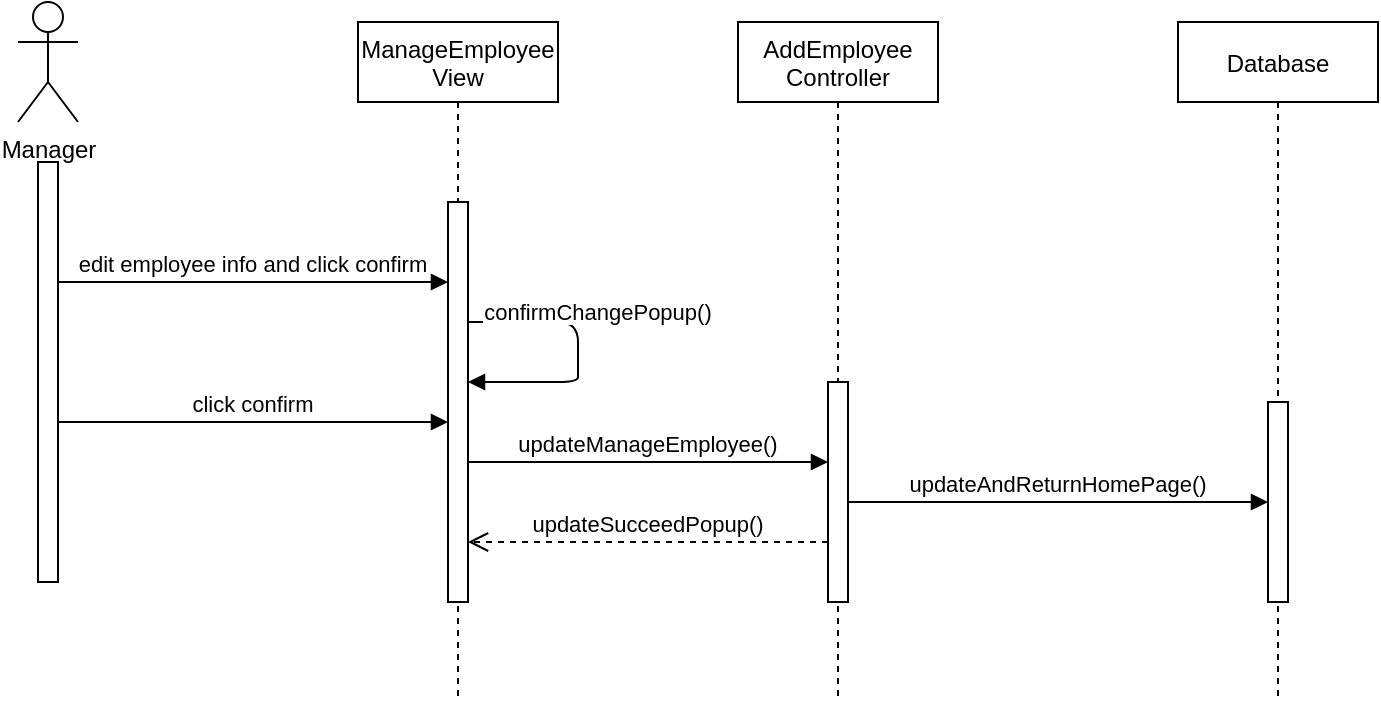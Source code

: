 <mxfile version="14.1.8" type="github">
  <diagram id="S3r6vivTVz97zhiGVYLz" name="Page-1">
    <mxGraphModel dx="1021" dy="531" grid="1" gridSize="10" guides="1" tooltips="1" connect="1" arrows="1" fold="1" page="1" pageScale="1" pageWidth="827" pageHeight="1169" math="0" shadow="0">
      <root>
        <mxCell id="0" />
        <mxCell id="1" parent="0" />
        <mxCell id="VKYFK5zH8EZ2SyJJWb5b-1" value="ManageEmployee&#xa;View" style="shape=umlLifeline;perimeter=lifelinePerimeter;container=1;collapsible=0;recursiveResize=0;rounded=0;shadow=0;strokeWidth=1;" vertex="1" parent="1">
          <mxGeometry x="220" y="80" width="100" height="340" as="geometry" />
        </mxCell>
        <mxCell id="VKYFK5zH8EZ2SyJJWb5b-11" value="" style="points=[];perimeter=orthogonalPerimeter;rounded=0;shadow=0;strokeWidth=1;" vertex="1" parent="VKYFK5zH8EZ2SyJJWb5b-1">
          <mxGeometry x="45" y="90" width="10" height="200" as="geometry" />
        </mxCell>
        <mxCell id="VKYFK5zH8EZ2SyJJWb5b-13" value="confirmChangePopup()" style="verticalAlign=bottom;endArrow=block;shadow=0;strokeWidth=1;" edge="1" parent="VKYFK5zH8EZ2SyJJWb5b-1" source="VKYFK5zH8EZ2SyJJWb5b-11" target="VKYFK5zH8EZ2SyJJWb5b-11">
          <mxGeometry x="-0.154" y="10" relative="1" as="geometry">
            <mxPoint x="80" y="269.5" as="sourcePoint" />
            <mxPoint x="255" y="269.5" as="targetPoint" />
            <Array as="points">
              <mxPoint x="110" y="150" />
              <mxPoint x="110" y="170" />
              <mxPoint x="110" y="180" />
              <mxPoint x="80" y="180" />
            </Array>
            <mxPoint as="offset" />
          </mxGeometry>
        </mxCell>
        <mxCell id="VKYFK5zH8EZ2SyJJWb5b-4" value="AddEmployee&#xa;Controller" style="shape=umlLifeline;perimeter=lifelinePerimeter;container=1;collapsible=0;recursiveResize=0;rounded=0;shadow=0;strokeWidth=1;" vertex="1" parent="1">
          <mxGeometry x="410" y="80" width="100" height="340" as="geometry" />
        </mxCell>
        <mxCell id="VKYFK5zH8EZ2SyJJWb5b-5" value="" style="points=[];perimeter=orthogonalPerimeter;rounded=0;shadow=0;strokeWidth=1;" vertex="1" parent="VKYFK5zH8EZ2SyJJWb5b-4">
          <mxGeometry x="45" y="180" width="10" height="110" as="geometry" />
        </mxCell>
        <mxCell id="VKYFK5zH8EZ2SyJJWb5b-7" value="Manager" style="shape=umlActor;verticalLabelPosition=bottom;verticalAlign=top;html=1;outlineConnect=0;" vertex="1" parent="1">
          <mxGeometry x="50" y="70" width="30" height="60" as="geometry" />
        </mxCell>
        <mxCell id="VKYFK5zH8EZ2SyJJWb5b-8" value="Database" style="shape=umlLifeline;perimeter=lifelinePerimeter;container=1;collapsible=0;recursiveResize=0;rounded=0;shadow=0;strokeWidth=1;" vertex="1" parent="1">
          <mxGeometry x="630" y="80" width="100" height="340" as="geometry" />
        </mxCell>
        <mxCell id="VKYFK5zH8EZ2SyJJWb5b-9" value="" style="points=[];perimeter=orthogonalPerimeter;rounded=0;shadow=0;strokeWidth=1;" vertex="1" parent="VKYFK5zH8EZ2SyJJWb5b-8">
          <mxGeometry x="45" y="190" width="10" height="100" as="geometry" />
        </mxCell>
        <mxCell id="VKYFK5zH8EZ2SyJJWb5b-10" value="" style="points=[];perimeter=orthogonalPerimeter;rounded=0;shadow=0;strokeWidth=1;" vertex="1" parent="1">
          <mxGeometry x="60" y="150" width="10" height="210" as="geometry" />
        </mxCell>
        <mxCell id="VKYFK5zH8EZ2SyJJWb5b-12" value="edit employee info and click confirm" style="verticalAlign=bottom;endArrow=block;shadow=0;strokeWidth=1;" edge="1" parent="1" target="VKYFK5zH8EZ2SyJJWb5b-11">
          <mxGeometry relative="1" as="geometry">
            <mxPoint x="70" y="210" as="sourcePoint" />
            <mxPoint x="245" y="210" as="targetPoint" />
            <Array as="points">
              <mxPoint x="120" y="210" />
            </Array>
          </mxGeometry>
        </mxCell>
        <mxCell id="VKYFK5zH8EZ2SyJJWb5b-14" value="updateAndReturnHomePage()" style="verticalAlign=bottom;endArrow=block;shadow=0;strokeWidth=1;" edge="1" parent="1" source="VKYFK5zH8EZ2SyJJWb5b-5" target="VKYFK5zH8EZ2SyJJWb5b-9">
          <mxGeometry relative="1" as="geometry">
            <mxPoint x="480" y="390" as="sourcePoint" />
            <mxPoint x="680" y="390" as="targetPoint" />
            <Array as="points">
              <mxPoint x="540" y="320" />
            </Array>
          </mxGeometry>
        </mxCell>
        <mxCell id="VKYFK5zH8EZ2SyJJWb5b-15" value="click confirm" style="verticalAlign=bottom;endArrow=block;shadow=0;strokeWidth=1;" edge="1" parent="1">
          <mxGeometry relative="1" as="geometry">
            <mxPoint x="70" y="280" as="sourcePoint" />
            <mxPoint x="265" y="280" as="targetPoint" />
            <Array as="points">
              <mxPoint x="120" y="280" />
            </Array>
          </mxGeometry>
        </mxCell>
        <mxCell id="VKYFK5zH8EZ2SyJJWb5b-16" value="updateManageEmployee()" style="verticalAlign=bottom;endArrow=block;shadow=0;strokeWidth=1;" edge="1" parent="1" source="VKYFK5zH8EZ2SyJJWb5b-11" target="VKYFK5zH8EZ2SyJJWb5b-5">
          <mxGeometry relative="1" as="geometry">
            <mxPoint x="280" y="310" as="sourcePoint" />
            <mxPoint x="530" y="300" as="targetPoint" />
            <Array as="points">
              <mxPoint x="395" y="300" />
            </Array>
          </mxGeometry>
        </mxCell>
        <mxCell id="VKYFK5zH8EZ2SyJJWb5b-18" value="updateSucceedPopup()" style="verticalAlign=bottom;endArrow=open;dashed=1;endSize=8;shadow=0;strokeWidth=1;" edge="1" parent="1" source="VKYFK5zH8EZ2SyJJWb5b-5" target="VKYFK5zH8EZ2SyJJWb5b-11">
          <mxGeometry relative="1" as="geometry">
            <mxPoint x="250" y="270" as="targetPoint" />
            <mxPoint x="340" y="290" as="sourcePoint" />
            <Array as="points">
              <mxPoint x="390" y="340" />
            </Array>
          </mxGeometry>
        </mxCell>
      </root>
    </mxGraphModel>
  </diagram>
</mxfile>
